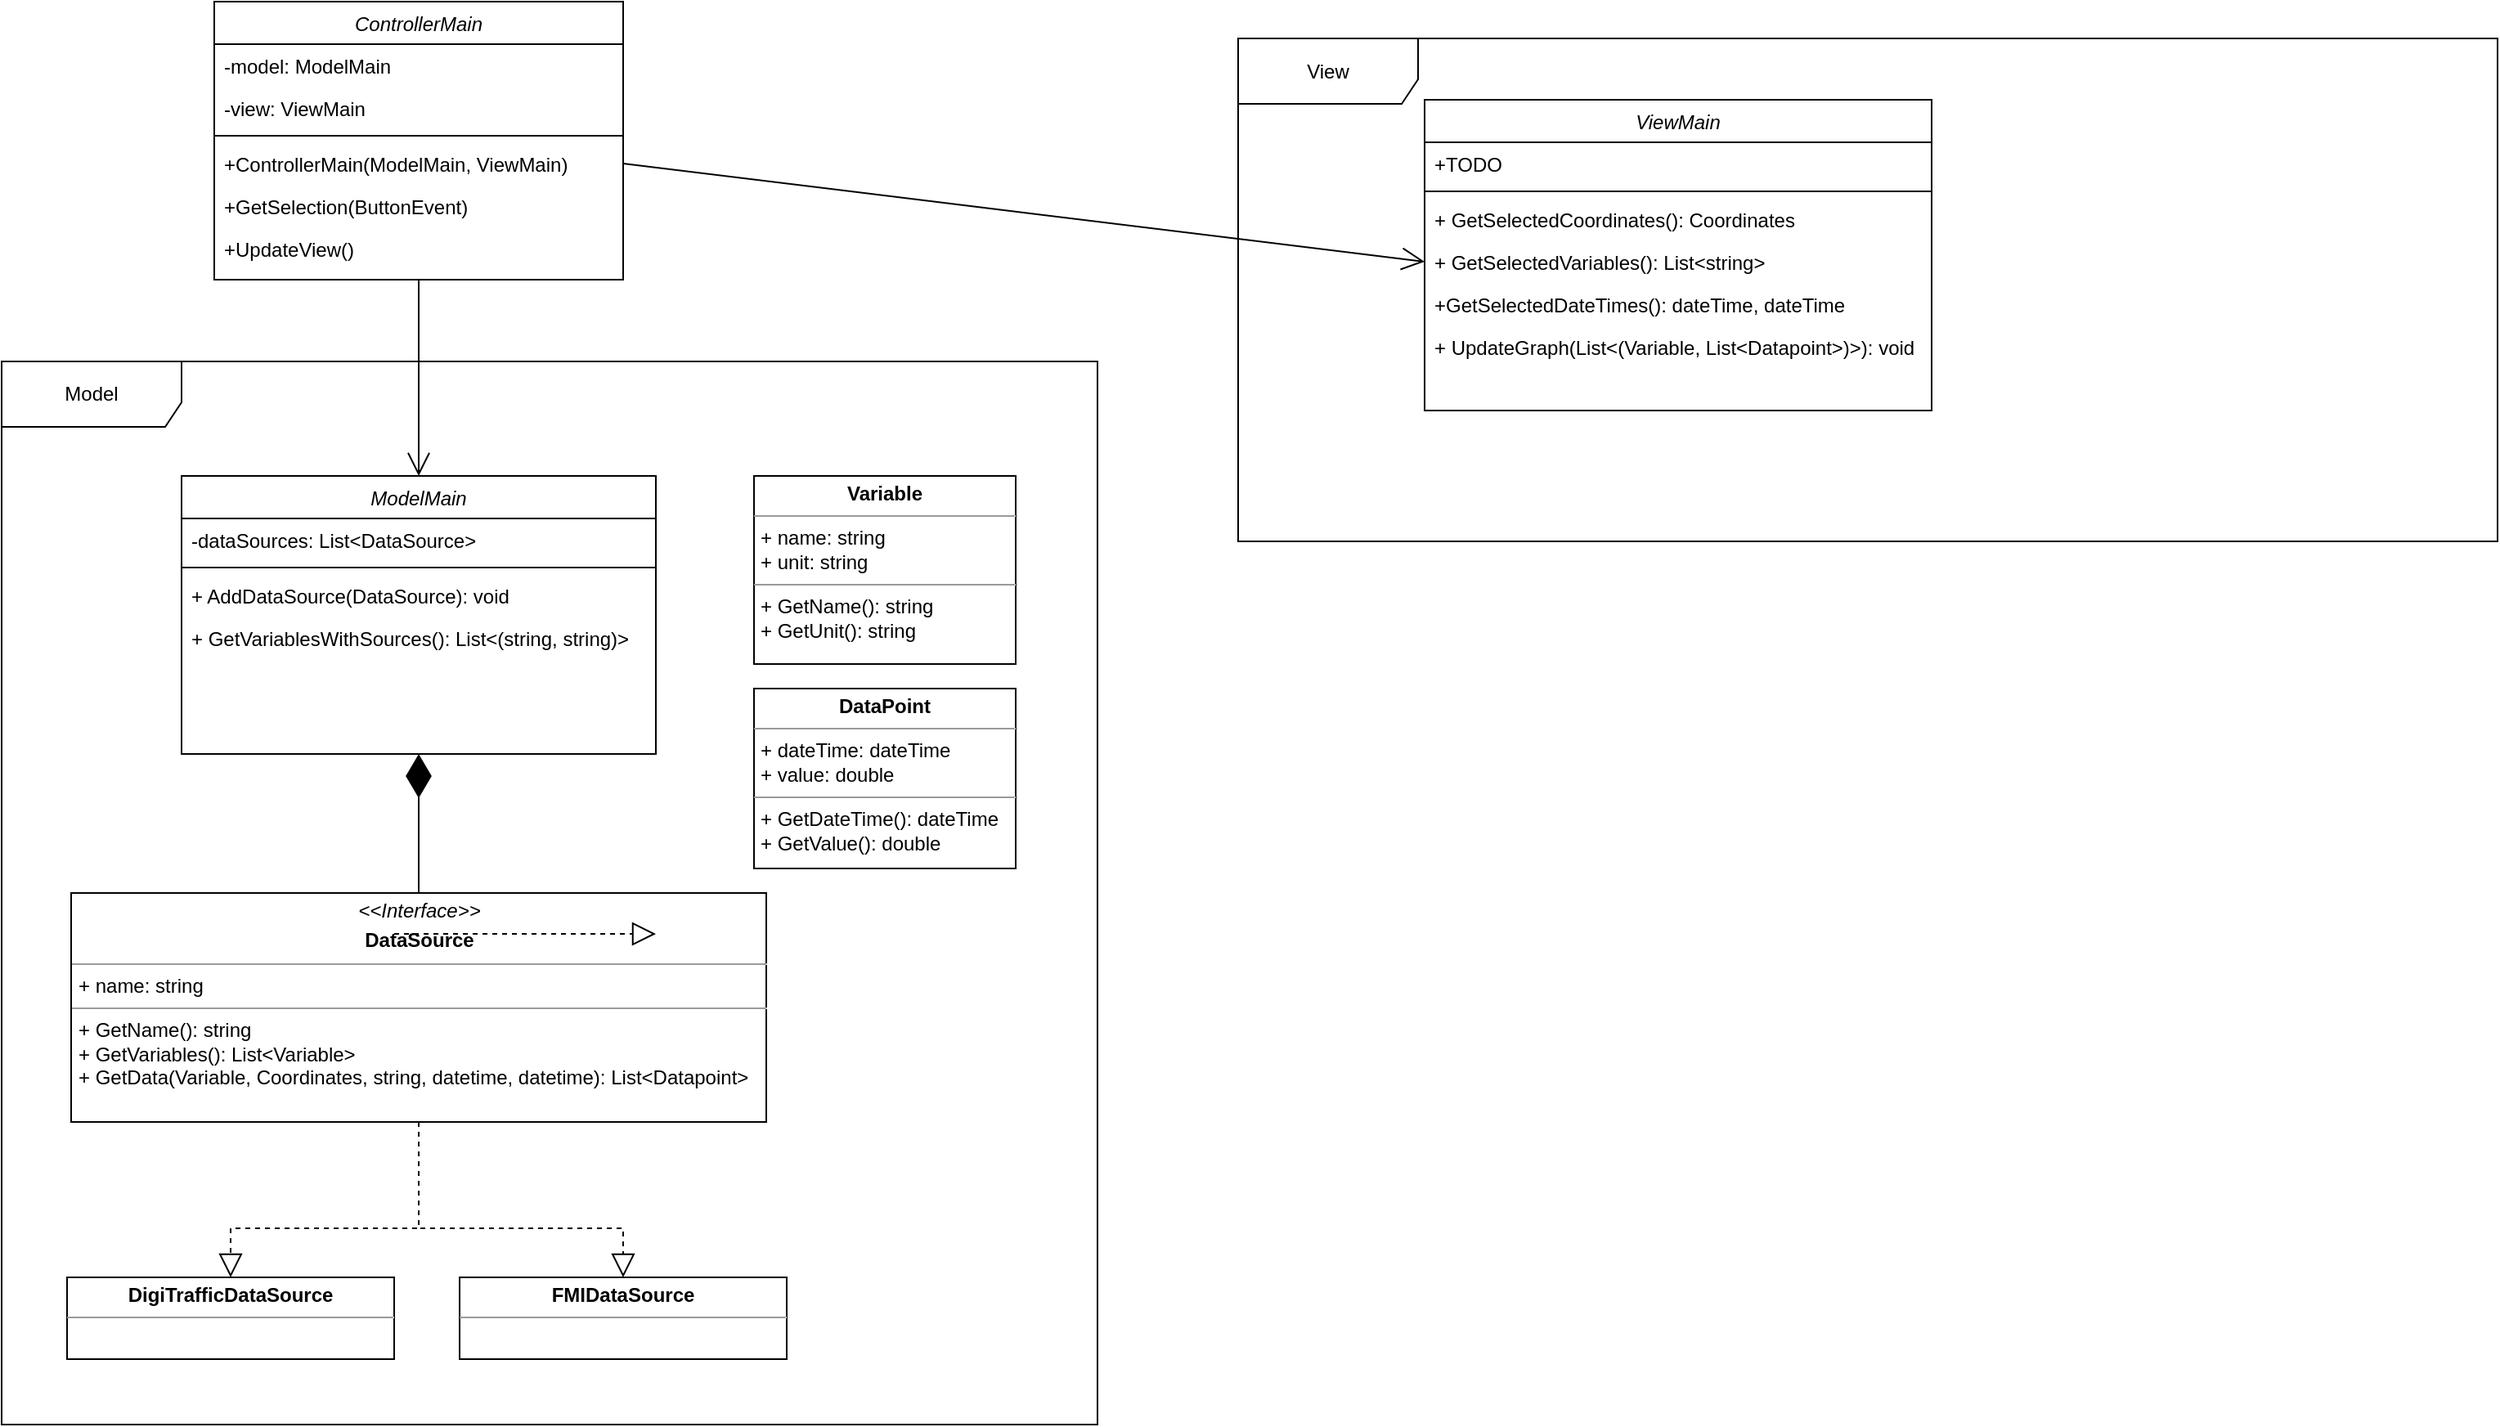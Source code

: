 <mxfile version="20.3.6" type="device"><diagram id="C5RBs43oDa-KdzZeNtuy" name="Page-1"><mxGraphModel dx="1471" dy="813" grid="1" gridSize="10" guides="1" tooltips="1" connect="1" arrows="1" fold="1" page="1" pageScale="1" pageWidth="827" pageHeight="1169" math="0" shadow="0"><root><mxCell id="WIyWlLk6GJQsqaUBKTNV-0"/><mxCell id="WIyWlLk6GJQsqaUBKTNV-1" parent="WIyWlLk6GJQsqaUBKTNV-0"/><mxCell id="TYnrJkNtp6Qa0JN4IURD-8" value="View" style="shape=umlFrame;whiteSpace=wrap;html=1;width=110;height=40;" vertex="1" parent="WIyWlLk6GJQsqaUBKTNV-1"><mxGeometry x="856" y="62.5" width="770" height="307.5" as="geometry"/></mxCell><mxCell id="zkfFHV4jXpPFQw0GAbJ--0" value="ControllerMain" style="swimlane;fontStyle=2;align=center;verticalAlign=top;childLayout=stackLayout;horizontal=1;startSize=26;horizontalStack=0;resizeParent=1;resizeLast=0;collapsible=1;marginBottom=0;rounded=0;shadow=0;strokeWidth=1;" parent="WIyWlLk6GJQsqaUBKTNV-1" vertex="1"><mxGeometry x="230" y="40" width="250" height="170" as="geometry"><mxRectangle x="230" y="140" width="160" height="26" as="alternateBounds"/></mxGeometry></mxCell><mxCell id="zkfFHV4jXpPFQw0GAbJ--1" value="-model: ModelMain" style="text;align=left;verticalAlign=top;spacingLeft=4;spacingRight=4;overflow=hidden;rotatable=0;points=[[0,0.5],[1,0.5]];portConstraint=eastwest;" parent="zkfFHV4jXpPFQw0GAbJ--0" vertex="1"><mxGeometry y="26" width="250" height="26" as="geometry"/></mxCell><mxCell id="zkfFHV4jXpPFQw0GAbJ--2" value="-view: ViewMain" style="text;align=left;verticalAlign=top;spacingLeft=4;spacingRight=4;overflow=hidden;rotatable=0;points=[[0,0.5],[1,0.5]];portConstraint=eastwest;rounded=0;shadow=0;html=0;" parent="zkfFHV4jXpPFQw0GAbJ--0" vertex="1"><mxGeometry y="52" width="250" height="26" as="geometry"/></mxCell><mxCell id="zkfFHV4jXpPFQw0GAbJ--4" value="" style="line;html=1;strokeWidth=1;align=left;verticalAlign=middle;spacingTop=-1;spacingLeft=3;spacingRight=3;rotatable=0;labelPosition=right;points=[];portConstraint=eastwest;" parent="zkfFHV4jXpPFQw0GAbJ--0" vertex="1"><mxGeometry y="78" width="250" height="8" as="geometry"/></mxCell><mxCell id="zkfFHV4jXpPFQw0GAbJ--5" value="+ControllerMain(ModelMain, ViewMain)&#xA;" style="text;align=left;verticalAlign=top;spacingLeft=4;spacingRight=4;overflow=hidden;rotatable=0;points=[[0,0.5],[1,0.5]];portConstraint=eastwest;" parent="zkfFHV4jXpPFQw0GAbJ--0" vertex="1"><mxGeometry y="86" width="250" height="26" as="geometry"/></mxCell><mxCell id="lo-p_bI_OZTEyryTYjP5-2" value="+GetSelection(ButtonEvent)" style="text;align=left;verticalAlign=top;spacingLeft=4;spacingRight=4;overflow=hidden;rotatable=0;points=[[0,0.5],[1,0.5]];portConstraint=eastwest;" parent="zkfFHV4jXpPFQw0GAbJ--0" vertex="1"><mxGeometry y="112" width="250" height="26" as="geometry"/></mxCell><mxCell id="lo-p_bI_OZTEyryTYjP5-1" value="+UpdateView()" style="text;align=left;verticalAlign=top;spacingLeft=4;spacingRight=4;overflow=hidden;rotatable=0;points=[[0,0.5],[1,0.5]];portConstraint=eastwest;" parent="zkfFHV4jXpPFQw0GAbJ--0" vertex="1"><mxGeometry y="138" width="250" height="26" as="geometry"/></mxCell><mxCell id="lo-p_bI_OZTEyryTYjP5-5" value="Model" style="shape=umlFrame;whiteSpace=wrap;html=1;width=110;height=40;" parent="WIyWlLk6GJQsqaUBKTNV-1" vertex="1"><mxGeometry x="100" y="260" width="670" height="650" as="geometry"/></mxCell><mxCell id="lo-p_bI_OZTEyryTYjP5-6" value="ModelMain" style="swimlane;fontStyle=2;align=center;verticalAlign=top;childLayout=stackLayout;horizontal=1;startSize=26;horizontalStack=0;resizeParent=1;resizeLast=0;collapsible=1;marginBottom=0;rounded=0;shadow=0;strokeWidth=1;" parent="WIyWlLk6GJQsqaUBKTNV-1" vertex="1"><mxGeometry x="210" y="330" width="290" height="170" as="geometry"><mxRectangle x="230" y="140" width="160" height="26" as="alternateBounds"/></mxGeometry></mxCell><mxCell id="lo-p_bI_OZTEyryTYjP5-7" value="-dataSources: List&lt;DataSource&gt;" style="text;align=left;verticalAlign=top;spacingLeft=4;spacingRight=4;overflow=hidden;rotatable=0;points=[[0,0.5],[1,0.5]];portConstraint=eastwest;" parent="lo-p_bI_OZTEyryTYjP5-6" vertex="1"><mxGeometry y="26" width="290" height="26" as="geometry"/></mxCell><mxCell id="lo-p_bI_OZTEyryTYjP5-9" value="" style="line;html=1;strokeWidth=1;align=left;verticalAlign=middle;spacingTop=-1;spacingLeft=3;spacingRight=3;rotatable=0;labelPosition=right;points=[];portConstraint=eastwest;" parent="lo-p_bI_OZTEyryTYjP5-6" vertex="1"><mxGeometry y="52" width="290" height="8" as="geometry"/></mxCell><mxCell id="lo-p_bI_OZTEyryTYjP5-10" value="+ AddDataSource(DataSource): void" style="text;align=left;verticalAlign=top;spacingLeft=4;spacingRight=4;overflow=hidden;rotatable=0;points=[[0,0.5],[1,0.5]];portConstraint=eastwest;" parent="lo-p_bI_OZTEyryTYjP5-6" vertex="1"><mxGeometry y="60" width="290" height="26" as="geometry"/></mxCell><mxCell id="lo-p_bI_OZTEyryTYjP5-11" value="+ GetVariablesWithSources(): List&lt;(string, string)&gt;" style="text;align=left;verticalAlign=top;spacingLeft=4;spacingRight=4;overflow=hidden;rotatable=0;points=[[0,0.5],[1,0.5]];portConstraint=eastwest;" parent="lo-p_bI_OZTEyryTYjP5-6" vertex="1"><mxGeometry y="86" width="290" height="26" as="geometry"/></mxCell><mxCell id="lo-p_bI_OZTEyryTYjP5-20" value="" style="endArrow=diamondThin;endFill=1;endSize=24;html=1;rounded=0;entryX=0.5;entryY=1;entryDx=0;entryDy=0;exitX=0.5;exitY=0;exitDx=0;exitDy=0;" parent="WIyWlLk6GJQsqaUBKTNV-1" source="lo-p_bI_OZTEyryTYjP5-22" target="lo-p_bI_OZTEyryTYjP5-6" edge="1"><mxGeometry width="160" relative="1" as="geometry"><mxPoint x="355" y="580" as="sourcePoint"/><mxPoint x="400" y="530" as="targetPoint"/></mxGeometry></mxCell><mxCell id="lo-p_bI_OZTEyryTYjP5-22" value="&lt;p style=&quot;margin:0px;margin-top:4px;text-align:center;&quot;&gt;&lt;i&gt;&amp;lt;&amp;lt;Interface&amp;gt;&amp;gt;&lt;/i&gt;&lt;b&gt;&lt;br&gt;&lt;/b&gt;&lt;/p&gt;&lt;p style=&quot;margin:0px;margin-top:4px;text-align:center;&quot;&gt;&lt;b&gt;DataSource&lt;/b&gt;&lt;br&gt;&lt;b&gt;&lt;/b&gt;&lt;/p&gt;&lt;hr size=&quot;1&quot;&gt;&lt;p style=&quot;margin:0px;margin-left:4px;&quot;&gt;+ name: string&lt;/p&gt;&lt;hr size=&quot;1&quot;&gt;&lt;p style=&quot;margin:0px;margin-left:4px;&quot;&gt;+ GetName(): string&lt;br&gt;+ GetVariables(): List&amp;lt;Variable&amp;gt;&lt;/p&gt;&lt;p style=&quot;margin:0px;margin-left:4px;&quot;&gt;+ GetData(Variable, Coordinates, string, datetime, datetime): List&amp;lt;Datapoint&amp;gt;&lt;br&gt;&lt;/p&gt;" style="verticalAlign=top;align=left;overflow=fill;fontSize=12;fontFamily=Helvetica;html=1;" parent="WIyWlLk6GJQsqaUBKTNV-1" vertex="1"><mxGeometry x="142.5" y="585" width="425" height="140" as="geometry"/></mxCell><mxCell id="lo-p_bI_OZTEyryTYjP5-28" value="&lt;p style=&quot;margin:0px;margin-top:4px;text-align:center;&quot;&gt;&lt;b&gt;Variable&lt;/b&gt;&lt;/p&gt;&lt;hr size=&quot;1&quot;&gt;&lt;p style=&quot;margin:0px;margin-left:4px;&quot;&gt;+ name: string&lt;/p&gt;&lt;p style=&quot;margin:0px;margin-left:4px;&quot;&gt;+ unit: string&lt;br&gt;&lt;/p&gt;&lt;hr size=&quot;1&quot;&gt;&lt;p style=&quot;margin:0px;margin-left:4px;&quot;&gt;+ GetName(): string&lt;br&gt;&lt;/p&gt;&lt;p style=&quot;margin:0px;margin-left:4px;&quot;&gt;+ GetUnit(): string&lt;br&gt;&lt;/p&gt;" style="verticalAlign=top;align=left;overflow=fill;fontSize=12;fontFamily=Helvetica;html=1;" parent="WIyWlLk6GJQsqaUBKTNV-1" vertex="1"><mxGeometry x="560" y="330" width="160" height="115" as="geometry"/></mxCell><mxCell id="lo-p_bI_OZTEyryTYjP5-29" value="&lt;p style=&quot;margin:0px;margin-top:4px;text-align:center;&quot;&gt;&lt;b&gt;DataPoint&lt;/b&gt;&lt;/p&gt;&lt;hr size=&quot;1&quot;&gt;&lt;p style=&quot;margin:0px;margin-left:4px;&quot;&gt;+ dateTime: dateTime&lt;/p&gt;&lt;p style=&quot;margin:0px;margin-left:4px;&quot;&gt;+ value: double&lt;br&gt;&lt;/p&gt;&lt;hr size=&quot;1&quot;&gt;&lt;p style=&quot;margin:0px;margin-left:4px;&quot;&gt;+ GetDateTime(): dateTime&lt;/p&gt;&lt;p style=&quot;margin:0px;margin-left:4px;&quot;&gt;+ GetValue(): double&lt;br&gt;&lt;/p&gt;" style="verticalAlign=top;align=left;overflow=fill;fontSize=12;fontFamily=Helvetica;html=1;" parent="WIyWlLk6GJQsqaUBKTNV-1" vertex="1"><mxGeometry x="560" y="460" width="160" height="110" as="geometry"/></mxCell><mxCell id="lo-p_bI_OZTEyryTYjP5-31" value="&lt;p style=&quot;margin:0px;margin-top:4px;text-align:center;&quot;&gt;&lt;b&gt;DigiTrafficDataSource&lt;/b&gt;&lt;/p&gt;&lt;hr size=&quot;1&quot;&gt;&lt;div style=&quot;height:2px;&quot;&gt;&lt;/div&gt;" style="verticalAlign=top;align=left;overflow=fill;fontSize=12;fontFamily=Helvetica;html=1;" parent="WIyWlLk6GJQsqaUBKTNV-1" vertex="1"><mxGeometry x="140" y="820" width="200" height="50" as="geometry"/></mxCell><mxCell id="lo-p_bI_OZTEyryTYjP5-33" value="" style="endArrow=block;dashed=1;endFill=0;endSize=12;html=1;rounded=0;" parent="WIyWlLk6GJQsqaUBKTNV-1" edge="1"><mxGeometry width="160" relative="1" as="geometry"><mxPoint x="340" y="610" as="sourcePoint"/><mxPoint x="500" y="610" as="targetPoint"/></mxGeometry></mxCell><mxCell id="lo-p_bI_OZTEyryTYjP5-34" value="" style="endArrow=block;dashed=1;endFill=0;endSize=12;html=1;rounded=0;entryX=0.5;entryY=0;entryDx=0;entryDy=0;exitX=0.5;exitY=1;exitDx=0;exitDy=0;" parent="WIyWlLk6GJQsqaUBKTNV-1" source="lo-p_bI_OZTEyryTYjP5-22" target="lo-p_bI_OZTEyryTYjP5-31" edge="1"><mxGeometry width="160" relative="1" as="geometry"><mxPoint x="400" y="780" as="sourcePoint"/><mxPoint x="560" y="780" as="targetPoint"/><Array as="points"><mxPoint x="355" y="790"/><mxPoint x="240" y="790"/></Array></mxGeometry></mxCell><mxCell id="lo-p_bI_OZTEyryTYjP5-35" value="&lt;p style=&quot;margin:0px;margin-top:4px;text-align:center;&quot;&gt;&lt;b&gt;FMIDataSource&lt;/b&gt;&lt;/p&gt;&lt;hr size=&quot;1&quot;&gt;&lt;div style=&quot;height:2px;&quot;&gt;&lt;/div&gt;" style="verticalAlign=top;align=left;overflow=fill;fontSize=12;fontFamily=Helvetica;html=1;" parent="WIyWlLk6GJQsqaUBKTNV-1" vertex="1"><mxGeometry x="380" y="820" width="200" height="50" as="geometry"/></mxCell><mxCell id="lo-p_bI_OZTEyryTYjP5-37" value="" style="endArrow=block;dashed=1;endFill=0;endSize=12;html=1;rounded=0;entryX=0.5;entryY=0;entryDx=0;entryDy=0;exitX=0.5;exitY=1;exitDx=0;exitDy=0;" parent="WIyWlLk6GJQsqaUBKTNV-1" source="lo-p_bI_OZTEyryTYjP5-22" target="lo-p_bI_OZTEyryTYjP5-35" edge="1"><mxGeometry width="160" relative="1" as="geometry"><mxPoint x="365" y="735" as="sourcePoint"/><mxPoint x="250" y="830" as="targetPoint"/><Array as="points"><mxPoint x="355" y="790"/><mxPoint x="480" y="790"/></Array></mxGeometry></mxCell><mxCell id="TYnrJkNtp6Qa0JN4IURD-0" value="" style="endArrow=open;endFill=1;endSize=12;html=1;rounded=0;exitX=0.5;exitY=1;exitDx=0;exitDy=0;entryX=0.5;entryY=0;entryDx=0;entryDy=0;" edge="1" parent="WIyWlLk6GJQsqaUBKTNV-1" source="zkfFHV4jXpPFQw0GAbJ--0" target="lo-p_bI_OZTEyryTYjP5-6"><mxGeometry width="160" relative="1" as="geometry"><mxPoint x="360" y="230" as="sourcePoint"/><mxPoint x="520" y="230" as="targetPoint"/></mxGeometry></mxCell><mxCell id="TYnrJkNtp6Qa0JN4IURD-1" value="ViewMain" style="swimlane;fontStyle=2;align=center;verticalAlign=top;childLayout=stackLayout;horizontal=1;startSize=26;horizontalStack=0;resizeParent=1;resizeLast=0;collapsible=1;marginBottom=0;rounded=0;shadow=0;strokeWidth=1;" vertex="1" parent="WIyWlLk6GJQsqaUBKTNV-1"><mxGeometry x="970" y="100" width="310" height="190" as="geometry"><mxRectangle x="230" y="140" width="160" height="26" as="alternateBounds"/></mxGeometry></mxCell><mxCell id="TYnrJkNtp6Qa0JN4IURD-2" value="+TODO" style="text;align=left;verticalAlign=top;spacingLeft=4;spacingRight=4;overflow=hidden;rotatable=0;points=[[0,0.5],[1,0.5]];portConstraint=eastwest;" vertex="1" parent="TYnrJkNtp6Qa0JN4IURD-1"><mxGeometry y="26" width="310" height="26" as="geometry"/></mxCell><mxCell id="TYnrJkNtp6Qa0JN4IURD-4" value="" style="line;html=1;strokeWidth=1;align=left;verticalAlign=middle;spacingTop=-1;spacingLeft=3;spacingRight=3;rotatable=0;labelPosition=right;points=[];portConstraint=eastwest;" vertex="1" parent="TYnrJkNtp6Qa0JN4IURD-1"><mxGeometry y="52" width="310" height="8" as="geometry"/></mxCell><mxCell id="TYnrJkNtp6Qa0JN4IURD-5" value="+ GetSelectedCoordinates(): Coordinates" style="text;align=left;verticalAlign=top;spacingLeft=4;spacingRight=4;overflow=hidden;rotatable=0;points=[[0,0.5],[1,0.5]];portConstraint=eastwest;" vertex="1" parent="TYnrJkNtp6Qa0JN4IURD-1"><mxGeometry y="60" width="310" height="26" as="geometry"/></mxCell><mxCell id="TYnrJkNtp6Qa0JN4IURD-6" value="+ GetSelectedVariables(): List&lt;string&gt;" style="text;align=left;verticalAlign=top;spacingLeft=4;spacingRight=4;overflow=hidden;rotatable=0;points=[[0,0.5],[1,0.5]];portConstraint=eastwest;" vertex="1" parent="TYnrJkNtp6Qa0JN4IURD-1"><mxGeometry y="86" width="310" height="26" as="geometry"/></mxCell><mxCell id="TYnrJkNtp6Qa0JN4IURD-7" value="+GetSelectedDateTimes(): dateTime, dateTime" style="text;align=left;verticalAlign=top;spacingLeft=4;spacingRight=4;overflow=hidden;rotatable=0;points=[[0,0.5],[1,0.5]];portConstraint=eastwest;" vertex="1" parent="TYnrJkNtp6Qa0JN4IURD-1"><mxGeometry y="112" width="310" height="26" as="geometry"/></mxCell><mxCell id="TYnrJkNtp6Qa0JN4IURD-9" value="+ UpdateGraph(List&lt;(Variable, List&lt;Datapoint&gt;)&gt;): void" style="text;align=left;verticalAlign=top;spacingLeft=4;spacingRight=4;overflow=hidden;rotatable=0;points=[[0,0.5],[1,0.5]];portConstraint=eastwest;" vertex="1" parent="TYnrJkNtp6Qa0JN4IURD-1"><mxGeometry y="138" width="310" height="26" as="geometry"/></mxCell><mxCell id="TYnrJkNtp6Qa0JN4IURD-11" value="" style="endArrow=open;endFill=1;endSize=12;html=1;rounded=0;exitX=1;exitY=0.5;exitDx=0;exitDy=0;entryX=0;entryY=0.5;entryDx=0;entryDy=0;" edge="1" parent="WIyWlLk6GJQsqaUBKTNV-1" source="zkfFHV4jXpPFQw0GAbJ--5" target="TYnrJkNtp6Qa0JN4IURD-6"><mxGeometry width="160" relative="1" as="geometry"><mxPoint x="600" y="150" as="sourcePoint"/><mxPoint x="760" y="150" as="targetPoint"/></mxGeometry></mxCell></root></mxGraphModel></diagram></mxfile>
